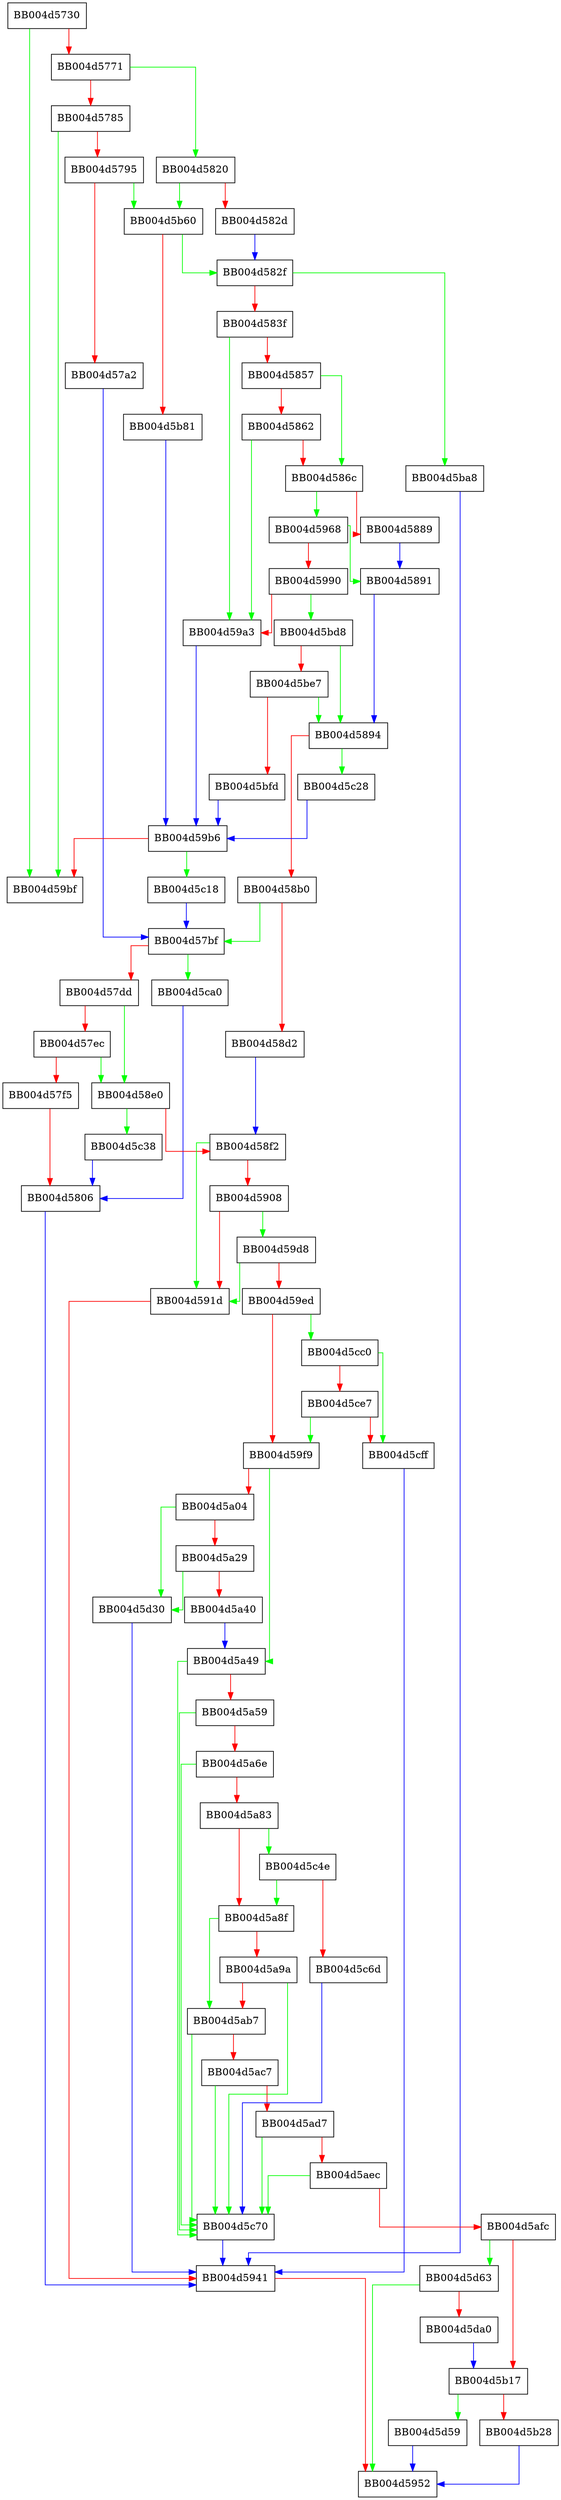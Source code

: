 digraph tls_construct_ctos_psk {
  node [shape="box"];
  graph [splines=ortho];
  BB004d5730 -> BB004d59bf [color="green"];
  BB004d5730 -> BB004d5771 [color="red"];
  BB004d5771 -> BB004d5820 [color="green"];
  BB004d5771 -> BB004d5785 [color="red"];
  BB004d5785 -> BB004d59bf [color="green"];
  BB004d5785 -> BB004d5795 [color="red"];
  BB004d5795 -> BB004d5b60 [color="green"];
  BB004d5795 -> BB004d57a2 [color="red"];
  BB004d57a2 -> BB004d57bf [color="blue"];
  BB004d57bf -> BB004d5ca0 [color="green"];
  BB004d57bf -> BB004d57dd [color="red"];
  BB004d57dd -> BB004d58e0 [color="green"];
  BB004d57dd -> BB004d57ec [color="red"];
  BB004d57ec -> BB004d58e0 [color="green"];
  BB004d57ec -> BB004d57f5 [color="red"];
  BB004d57f5 -> BB004d5806 [color="red"];
  BB004d5806 -> BB004d5941 [color="blue"];
  BB004d5820 -> BB004d5b60 [color="green"];
  BB004d5820 -> BB004d582d [color="red"];
  BB004d582d -> BB004d582f [color="blue"];
  BB004d582f -> BB004d5ba8 [color="green"];
  BB004d582f -> BB004d583f [color="red"];
  BB004d583f -> BB004d59a3 [color="green"];
  BB004d583f -> BB004d5857 [color="red"];
  BB004d5857 -> BB004d586c [color="green"];
  BB004d5857 -> BB004d5862 [color="red"];
  BB004d5862 -> BB004d59a3 [color="green"];
  BB004d5862 -> BB004d586c [color="red"];
  BB004d586c -> BB004d5968 [color="green"];
  BB004d586c -> BB004d5889 [color="red"];
  BB004d5889 -> BB004d5891 [color="blue"];
  BB004d5891 -> BB004d5894 [color="blue"];
  BB004d5894 -> BB004d5c28 [color="green"];
  BB004d5894 -> BB004d58b0 [color="red"];
  BB004d58b0 -> BB004d57bf [color="green"];
  BB004d58b0 -> BB004d58d2 [color="red"];
  BB004d58d2 -> BB004d58f2 [color="blue"];
  BB004d58e0 -> BB004d5c38 [color="green"];
  BB004d58e0 -> BB004d58f2 [color="red"];
  BB004d58f2 -> BB004d591d [color="green"];
  BB004d58f2 -> BB004d5908 [color="red"];
  BB004d5908 -> BB004d59d8 [color="green"];
  BB004d5908 -> BB004d591d [color="red"];
  BB004d591d -> BB004d5941 [color="red"];
  BB004d5941 -> BB004d5952 [color="red"];
  BB004d5968 -> BB004d5891 [color="green"];
  BB004d5968 -> BB004d5990 [color="red"];
  BB004d5990 -> BB004d5bd8 [color="green"];
  BB004d5990 -> BB004d59a3 [color="red"];
  BB004d59a3 -> BB004d59b6 [color="blue"];
  BB004d59b6 -> BB004d5c18 [color="green"];
  BB004d59b6 -> BB004d59bf [color="red"];
  BB004d59d8 -> BB004d591d [color="green"];
  BB004d59d8 -> BB004d59ed [color="red"];
  BB004d59ed -> BB004d5cc0 [color="green"];
  BB004d59ed -> BB004d59f9 [color="red"];
  BB004d59f9 -> BB004d5a49 [color="green"];
  BB004d59f9 -> BB004d5a04 [color="red"];
  BB004d5a04 -> BB004d5d30 [color="green"];
  BB004d5a04 -> BB004d5a29 [color="red"];
  BB004d5a29 -> BB004d5d30 [color="green"];
  BB004d5a29 -> BB004d5a40 [color="red"];
  BB004d5a40 -> BB004d5a49 [color="blue"];
  BB004d5a49 -> BB004d5c70 [color="green"];
  BB004d5a49 -> BB004d5a59 [color="red"];
  BB004d5a59 -> BB004d5c70 [color="green"];
  BB004d5a59 -> BB004d5a6e [color="red"];
  BB004d5a6e -> BB004d5c70 [color="green"];
  BB004d5a6e -> BB004d5a83 [color="red"];
  BB004d5a83 -> BB004d5c4e [color="green"];
  BB004d5a83 -> BB004d5a8f [color="red"];
  BB004d5a8f -> BB004d5ab7 [color="green"];
  BB004d5a8f -> BB004d5a9a [color="red"];
  BB004d5a9a -> BB004d5c70 [color="green"];
  BB004d5a9a -> BB004d5ab7 [color="red"];
  BB004d5ab7 -> BB004d5c70 [color="green"];
  BB004d5ab7 -> BB004d5ac7 [color="red"];
  BB004d5ac7 -> BB004d5c70 [color="green"];
  BB004d5ac7 -> BB004d5ad7 [color="red"];
  BB004d5ad7 -> BB004d5c70 [color="green"];
  BB004d5ad7 -> BB004d5aec [color="red"];
  BB004d5aec -> BB004d5c70 [color="green"];
  BB004d5aec -> BB004d5afc [color="red"];
  BB004d5afc -> BB004d5d63 [color="green"];
  BB004d5afc -> BB004d5b17 [color="red"];
  BB004d5b17 -> BB004d5d59 [color="green"];
  BB004d5b17 -> BB004d5b28 [color="red"];
  BB004d5b28 -> BB004d5952 [color="blue"];
  BB004d5b60 -> BB004d582f [color="green"];
  BB004d5b60 -> BB004d5b81 [color="red"];
  BB004d5b81 -> BB004d59b6 [color="blue"];
  BB004d5ba8 -> BB004d5941 [color="blue"];
  BB004d5bd8 -> BB004d5894 [color="green"];
  BB004d5bd8 -> BB004d5be7 [color="red"];
  BB004d5be7 -> BB004d5894 [color="green"];
  BB004d5be7 -> BB004d5bfd [color="red"];
  BB004d5bfd -> BB004d59b6 [color="blue"];
  BB004d5c18 -> BB004d57bf [color="blue"];
  BB004d5c28 -> BB004d59b6 [color="blue"];
  BB004d5c38 -> BB004d5806 [color="blue"];
  BB004d5c4e -> BB004d5a8f [color="green"];
  BB004d5c4e -> BB004d5c6d [color="red"];
  BB004d5c6d -> BB004d5c70 [color="blue"];
  BB004d5c70 -> BB004d5941 [color="blue"];
  BB004d5ca0 -> BB004d5806 [color="blue"];
  BB004d5cc0 -> BB004d5cff [color="green"];
  BB004d5cc0 -> BB004d5ce7 [color="red"];
  BB004d5ce7 -> BB004d59f9 [color="green"];
  BB004d5ce7 -> BB004d5cff [color="red"];
  BB004d5cff -> BB004d5941 [color="blue"];
  BB004d5d30 -> BB004d5941 [color="blue"];
  BB004d5d59 -> BB004d5952 [color="blue"];
  BB004d5d63 -> BB004d5952 [color="green"];
  BB004d5d63 -> BB004d5da0 [color="red"];
  BB004d5da0 -> BB004d5b17 [color="blue"];
}